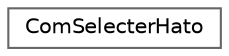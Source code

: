 digraph "クラス階層図"
{
 // LATEX_PDF_SIZE
  bgcolor="transparent";
  edge [fontname=Helvetica,fontsize=10,labelfontname=Helvetica,labelfontsize=10];
  node [fontname=Helvetica,fontsize=10,shape=box,height=0.2,width=0.4];
  rankdir="LR";
  Node0 [id="Node000000",label="ComSelecterHato",height=0.2,width=0.4,color="grey40", fillcolor="white", style="filled",URL="$class_com_selecter_hato.html",tooltip="重心を求めるクラス．波東さんのプログラムにおけるCCCの処理と同様の処理を行う．"];
}
